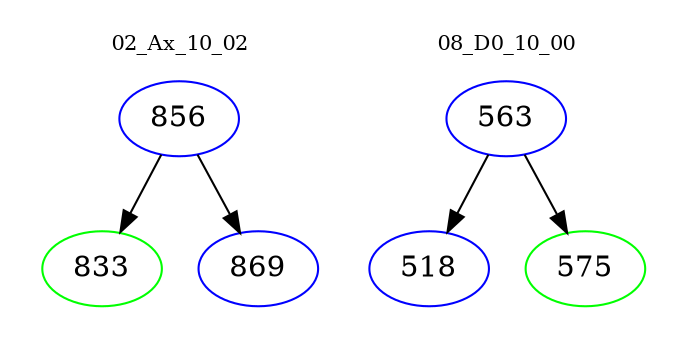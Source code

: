 digraph{
subgraph cluster_0 {
color = white
label = "02_Ax_10_02";
fontsize=10;
T0_856 [label="856", color="blue"]
T0_856 -> T0_833 [color="black"]
T0_833 [label="833", color="green"]
T0_856 -> T0_869 [color="black"]
T0_869 [label="869", color="blue"]
}
subgraph cluster_1 {
color = white
label = "08_D0_10_00";
fontsize=10;
T1_563 [label="563", color="blue"]
T1_563 -> T1_518 [color="black"]
T1_518 [label="518", color="blue"]
T1_563 -> T1_575 [color="black"]
T1_575 [label="575", color="green"]
}
}
